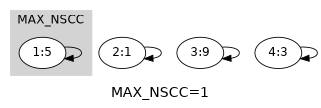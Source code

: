 digraph alldifferent_final {
  ratio=fill;
  size="2.145,2.145";
  subgraph "cluster1" {node [style=filled,fillcolor=white]; style=filled;color=lightgrey; fontsize=14; fontname=Helvetica; label="MAX_NSCC"; 1;}
  fontsize=16;
  fontname=Helvetica;
  label="MAX_NSCC=1";
  1 -> 1;
  2 -> 2;
  3 -> 3;
  4 -> 4;
  1 [fontname=Helvetica,label="1:5"];
  2 [fontname=Helvetica,label="2:1"];
  3 [fontname=Helvetica,label="3:9"];
  4 [fontname=Helvetica,label="4:3"];
}
